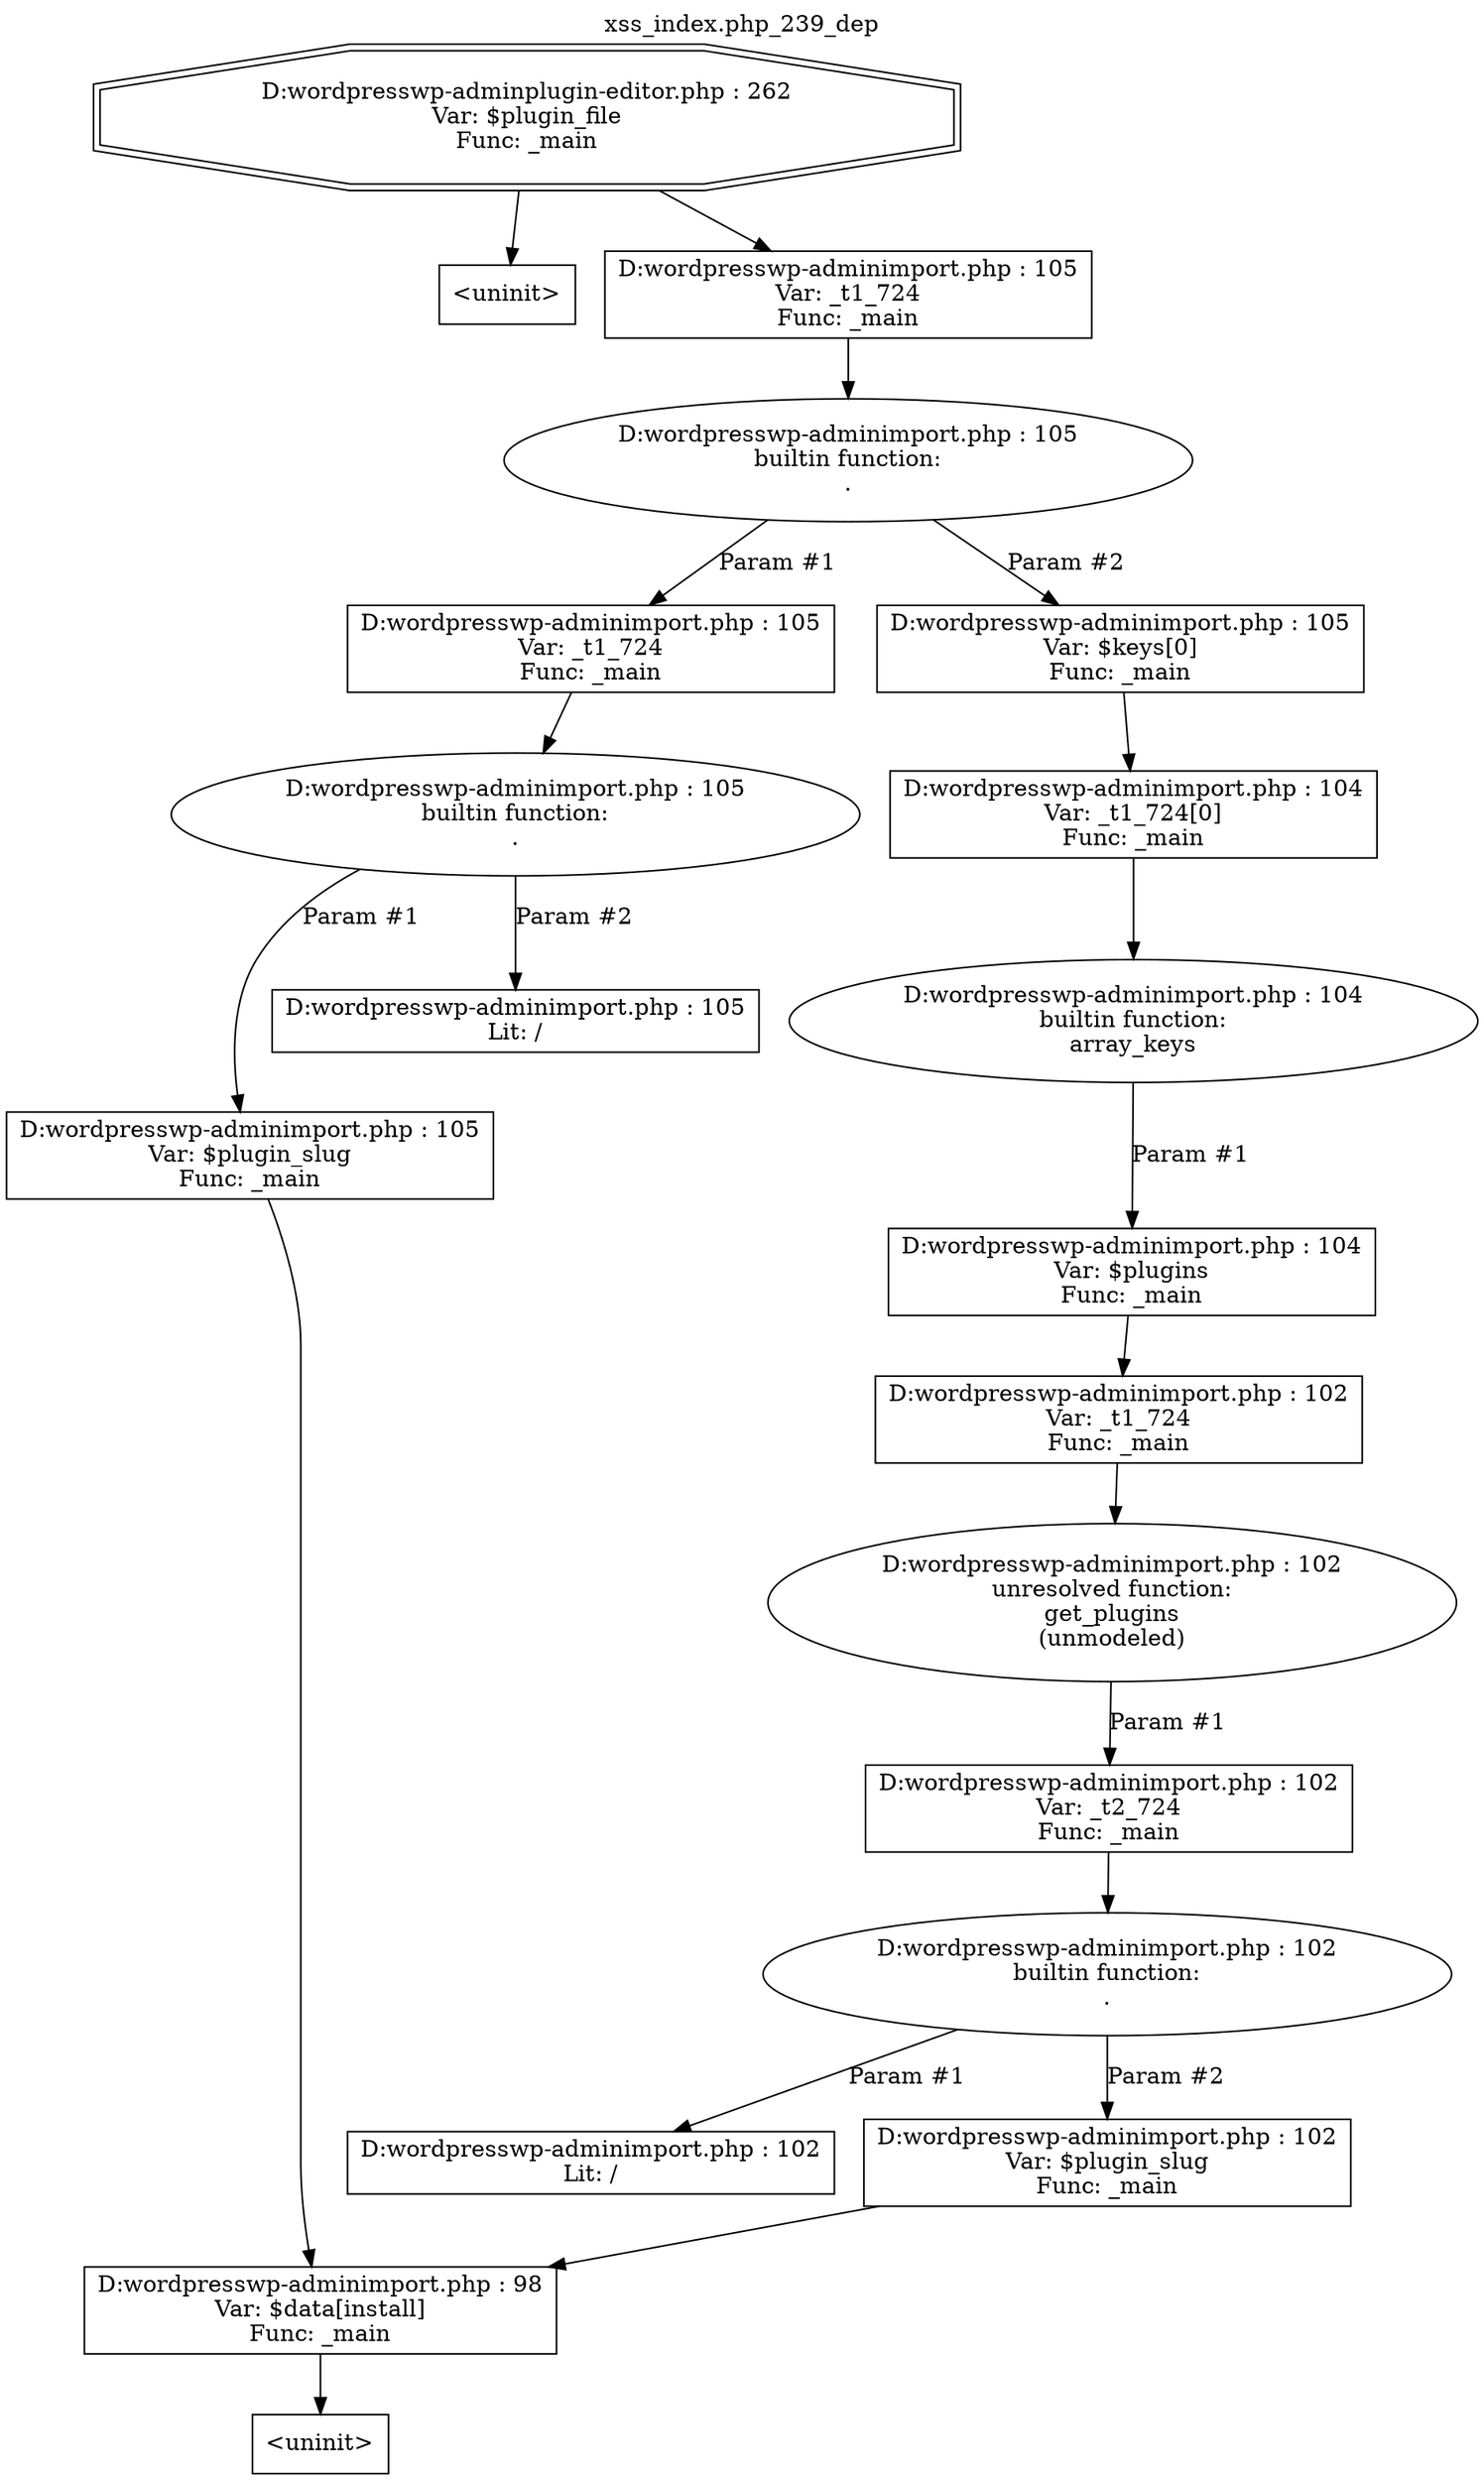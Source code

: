 digraph cfg {
  label="xss_index.php_239_dep";
  labelloc=t;
  n1 [shape=doubleoctagon, label="D:\wordpress\wp-admin\plugin-editor.php : 262\nVar: $plugin_file\nFunc: _main\n"];
  n2 [shape=box, label="<uninit>"];
  n3 [shape=box, label="D:\wordpress\wp-admin\import.php : 105\nVar: _t1_724\nFunc: _main\n"];
  n4 [shape=ellipse, label="D:\wordpress\wp-admin\import.php : 105\nbuiltin function:\n.\n"];
  n5 [shape=box, label="D:\wordpress\wp-admin\import.php : 105\nVar: _t1_724\nFunc: _main\n"];
  n6 [shape=ellipse, label="D:\wordpress\wp-admin\import.php : 105\nbuiltin function:\n.\n"];
  n7 [shape=box, label="D:\wordpress\wp-admin\import.php : 105\nVar: $plugin_slug\nFunc: _main\n"];
  n8 [shape=box, label="D:\wordpress\wp-admin\import.php : 98\nVar: $data[install]\nFunc: _main\n"];
  n9 [shape=box, label="<uninit>"];
  n10 [shape=box, label="D:\wordpress\wp-admin\import.php : 105\nLit: /\n"];
  n11 [shape=box, label="D:\wordpress\wp-admin\import.php : 105\nVar: $keys[0]\nFunc: _main\n"];
  n12 [shape=box, label="D:\wordpress\wp-admin\import.php : 104\nVar: _t1_724[0]\nFunc: _main\n"];
  n13 [shape=ellipse, label="D:\wordpress\wp-admin\import.php : 104\nbuiltin function:\narray_keys\n"];
  n14 [shape=box, label="D:\wordpress\wp-admin\import.php : 104\nVar: $plugins\nFunc: _main\n"];
  n15 [shape=box, label="D:\wordpress\wp-admin\import.php : 102\nVar: _t1_724\nFunc: _main\n"];
  n16 [shape=ellipse, label="D:\wordpress\wp-admin\import.php : 102\nunresolved function:\nget_plugins\n(unmodeled)\n"];
  n17 [shape=box, label="D:\wordpress\wp-admin\import.php : 102\nVar: _t2_724\nFunc: _main\n"];
  n18 [shape=ellipse, label="D:\wordpress\wp-admin\import.php : 102\nbuiltin function:\n.\n"];
  n19 [shape=box, label="D:\wordpress\wp-admin\import.php : 102\nLit: /\n"];
  n20 [shape=box, label="D:\wordpress\wp-admin\import.php : 102\nVar: $plugin_slug\nFunc: _main\n"];
  n1 -> n2;
  n1 -> n3;
  n3 -> n4;
  n5 -> n6;
  n8 -> n9;
  n7 -> n8;
  n6 -> n7[label="Param #1"];
  n6 -> n10[label="Param #2"];
  n4 -> n5[label="Param #1"];
  n4 -> n11[label="Param #2"];
  n12 -> n13;
  n15 -> n16;
  n17 -> n18;
  n18 -> n19[label="Param #1"];
  n18 -> n20[label="Param #2"];
  n20 -> n8;
  n16 -> n17[label="Param #1"];
  n14 -> n15;
  n13 -> n14[label="Param #1"];
  n11 -> n12;
}
